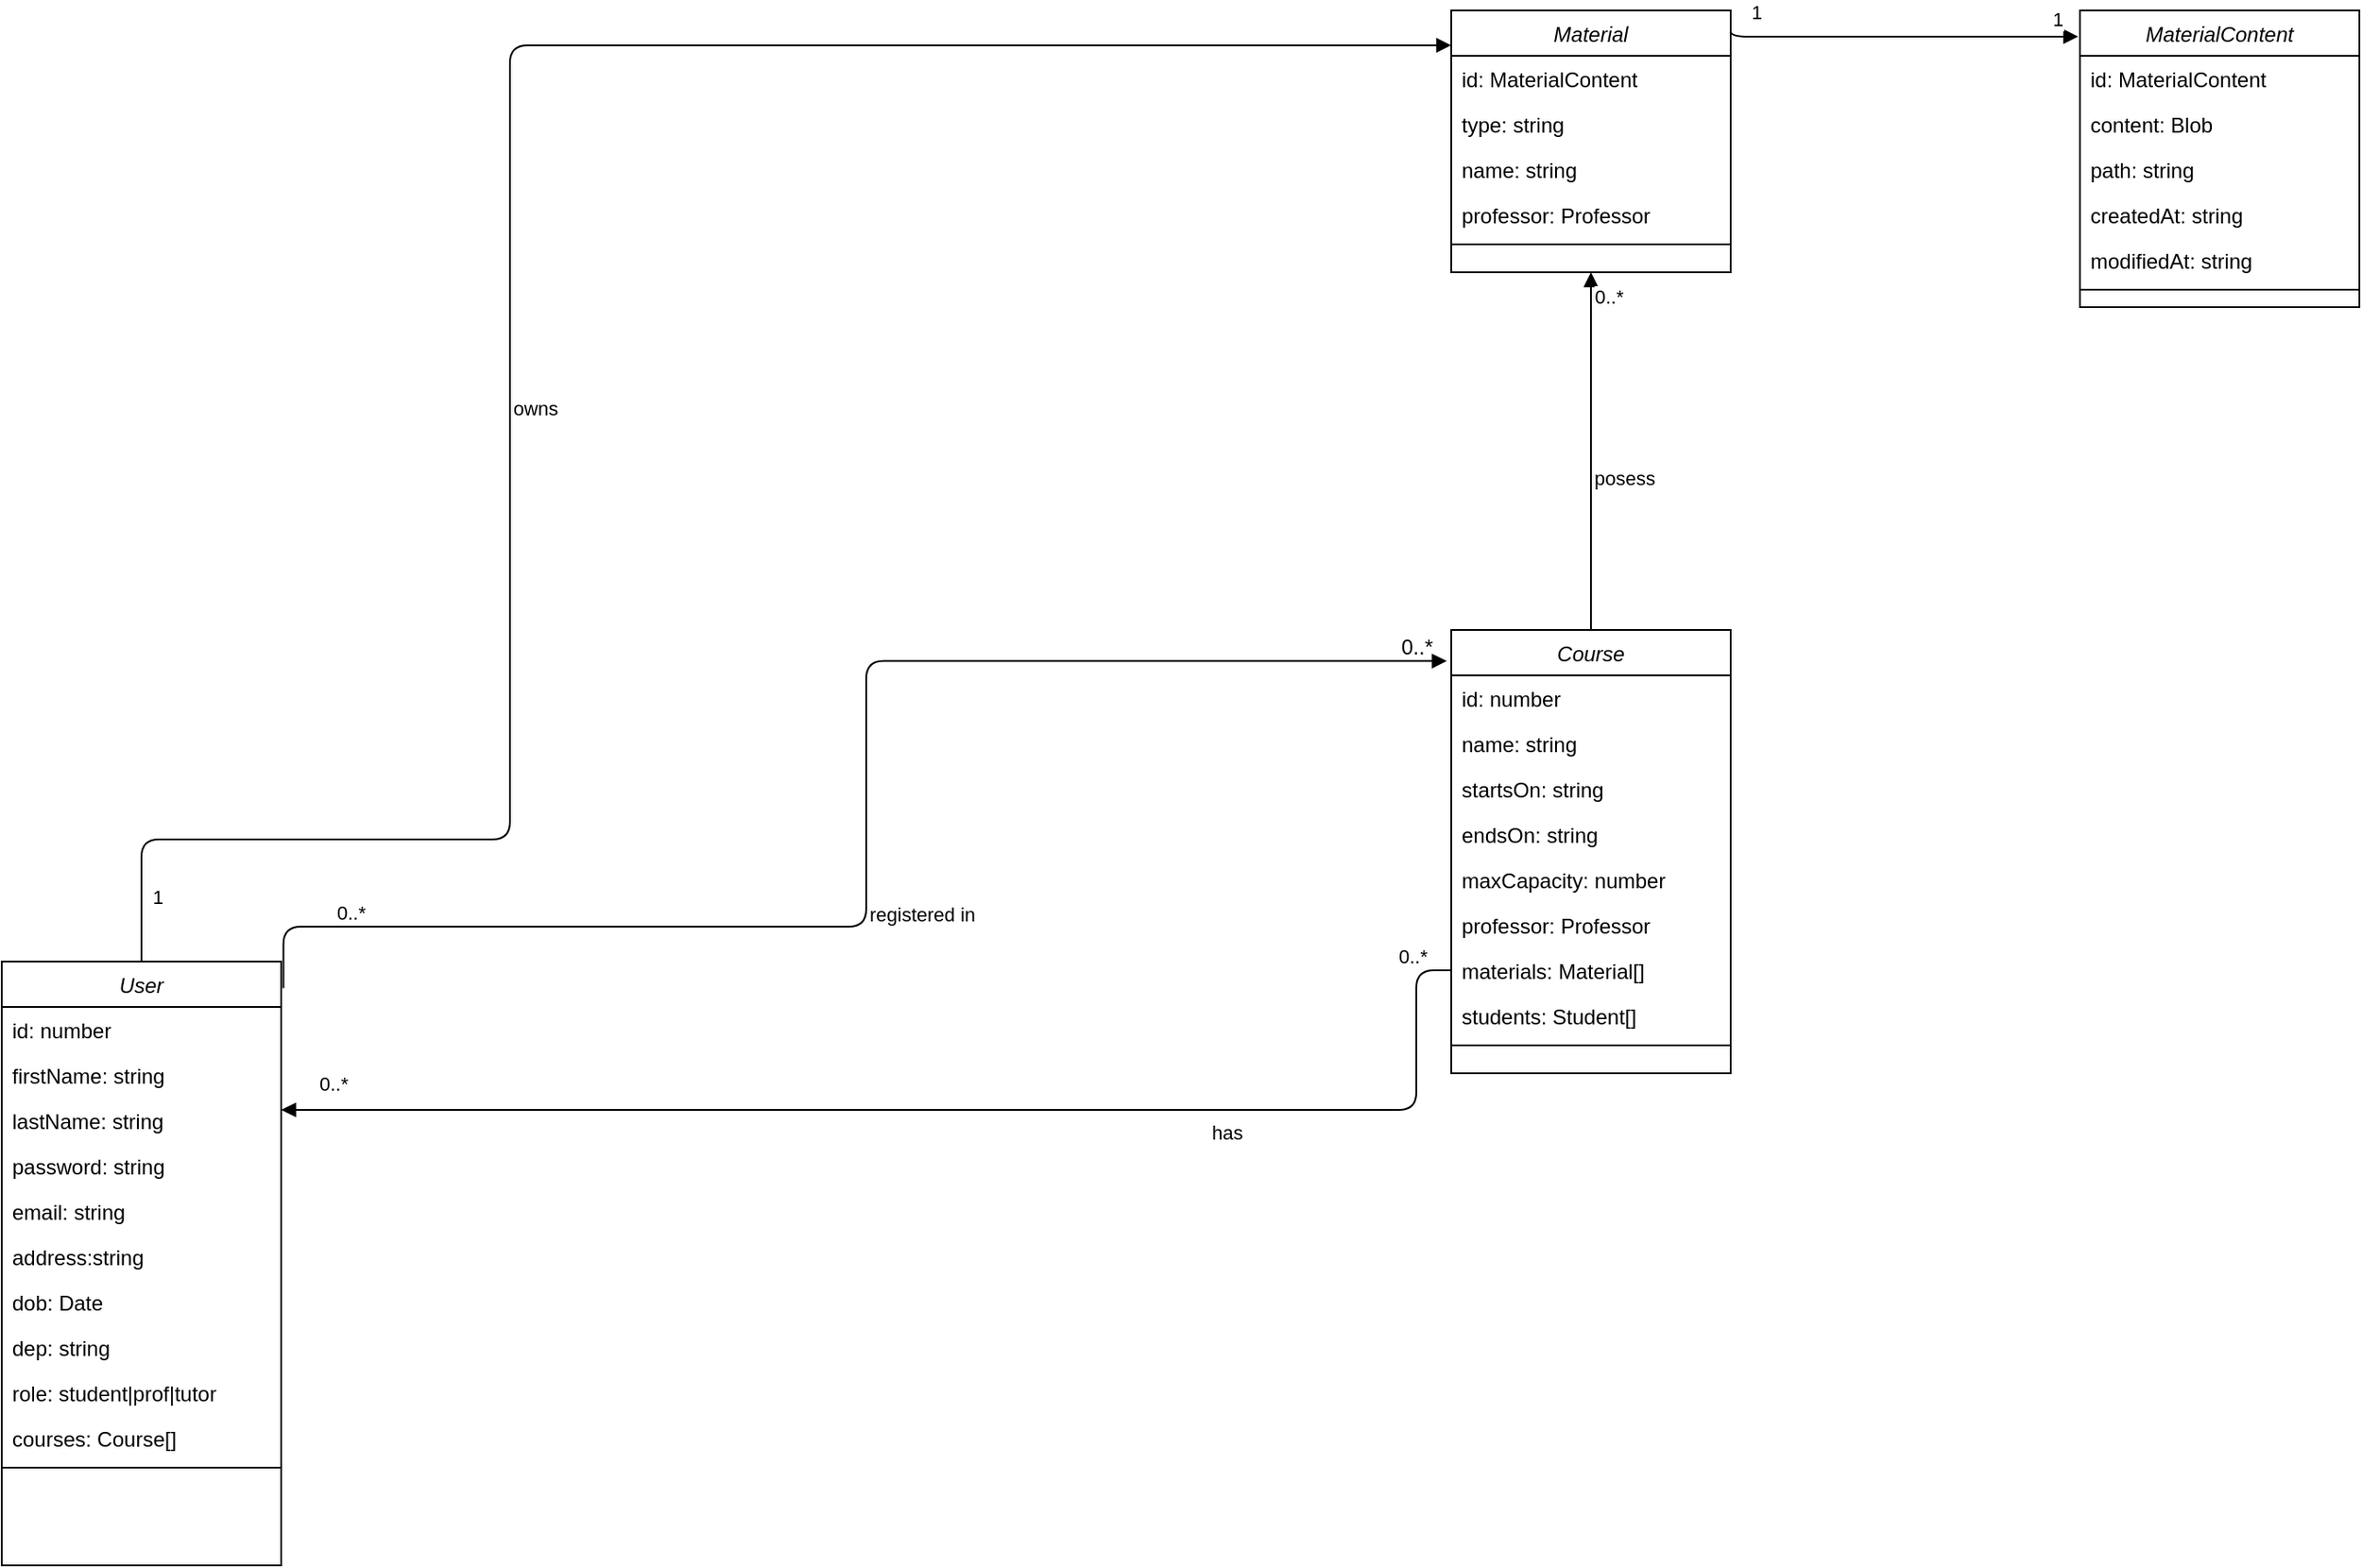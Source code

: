 <mxfile version="15.0.4" type="device"><diagram id="C5RBs43oDa-KdzZeNtuy" name="Page-1"><mxGraphModel dx="1425" dy="766" grid="1" gridSize="10" guides="1" tooltips="1" connect="1" arrows="1" fold="1" page="1" pageScale="1" pageWidth="827" pageHeight="1169" math="0" shadow="0"><root><mxCell id="WIyWlLk6GJQsqaUBKTNV-0"/><mxCell id="WIyWlLk6GJQsqaUBKTNV-1" parent="WIyWlLk6GJQsqaUBKTNV-0"/><mxCell id="h2WDt3sJL1mj0QKI4Qhm-12" value="User" style="swimlane;fontStyle=2;align=center;verticalAlign=top;childLayout=stackLayout;horizontal=1;startSize=26;horizontalStack=0;resizeParent=1;resizeLast=0;collapsible=1;marginBottom=0;rounded=0;shadow=0;strokeWidth=1;" parent="WIyWlLk6GJQsqaUBKTNV-1" vertex="1"><mxGeometry x="200" y="980" width="160" height="346" as="geometry"><mxRectangle x="120" y="680" width="160" height="26" as="alternateBounds"/></mxGeometry></mxCell><mxCell id="h2WDt3sJL1mj0QKI4Qhm-39" value="id: number" style="text;align=left;verticalAlign=top;spacingLeft=4;spacingRight=4;overflow=hidden;rotatable=0;points=[[0,0.5],[1,0.5]];portConstraint=eastwest;" parent="h2WDt3sJL1mj0QKI4Qhm-12" vertex="1"><mxGeometry y="26" width="160" height="26" as="geometry"/></mxCell><mxCell id="h2WDt3sJL1mj0QKI4Qhm-13" value="firstName: string" style="text;align=left;verticalAlign=top;spacingLeft=4;spacingRight=4;overflow=hidden;rotatable=0;points=[[0,0.5],[1,0.5]];portConstraint=eastwest;" parent="h2WDt3sJL1mj0QKI4Qhm-12" vertex="1"><mxGeometry y="52" width="160" height="26" as="geometry"/></mxCell><mxCell id="h2WDt3sJL1mj0QKI4Qhm-14" value="lastName: string" style="text;align=left;verticalAlign=top;spacingLeft=4;spacingRight=4;overflow=hidden;rotatable=0;points=[[0,0.5],[1,0.5]];portConstraint=eastwest;rounded=0;shadow=0;html=0;" parent="h2WDt3sJL1mj0QKI4Qhm-12" vertex="1"><mxGeometry y="78" width="160" height="26" as="geometry"/></mxCell><mxCell id="h2WDt3sJL1mj0QKI4Qhm-15" value="password: string" style="text;align=left;verticalAlign=top;spacingLeft=4;spacingRight=4;overflow=hidden;rotatable=0;points=[[0,0.5],[1,0.5]];portConstraint=eastwest;rounded=0;shadow=0;html=0;" parent="h2WDt3sJL1mj0QKI4Qhm-12" vertex="1"><mxGeometry y="104" width="160" height="26" as="geometry"/></mxCell><mxCell id="h2WDt3sJL1mj0QKI4Qhm-16" value="email: string" style="text;align=left;verticalAlign=top;spacingLeft=4;spacingRight=4;overflow=hidden;rotatable=0;points=[[0,0.5],[1,0.5]];portConstraint=eastwest;rounded=0;shadow=0;html=0;" parent="h2WDt3sJL1mj0QKI4Qhm-12" vertex="1"><mxGeometry y="130" width="160" height="26" as="geometry"/></mxCell><mxCell id="h2WDt3sJL1mj0QKI4Qhm-17" value="address:string" style="text;align=left;verticalAlign=top;spacingLeft=4;spacingRight=4;overflow=hidden;rotatable=0;points=[[0,0.5],[1,0.5]];portConstraint=eastwest;rounded=0;shadow=0;html=0;" parent="h2WDt3sJL1mj0QKI4Qhm-12" vertex="1"><mxGeometry y="156" width="160" height="26" as="geometry"/></mxCell><mxCell id="h2WDt3sJL1mj0QKI4Qhm-18" value="dob: Date" style="text;align=left;verticalAlign=top;spacingLeft=4;spacingRight=4;overflow=hidden;rotatable=0;points=[[0,0.5],[1,0.5]];portConstraint=eastwest;rounded=0;shadow=0;html=0;" parent="h2WDt3sJL1mj0QKI4Qhm-12" vertex="1"><mxGeometry y="182" width="160" height="26" as="geometry"/></mxCell><mxCell id="h2WDt3sJL1mj0QKI4Qhm-19" value="dep: string" style="text;align=left;verticalAlign=top;spacingLeft=4;spacingRight=4;overflow=hidden;rotatable=0;points=[[0,0.5],[1,0.5]];portConstraint=eastwest;rounded=0;shadow=0;html=0;" parent="h2WDt3sJL1mj0QKI4Qhm-12" vertex="1"><mxGeometry y="208" width="160" height="26" as="geometry"/></mxCell><mxCell id="h2WDt3sJL1mj0QKI4Qhm-20" value="role: student|prof|tutor" style="text;align=left;verticalAlign=top;spacingLeft=4;spacingRight=4;overflow=hidden;rotatable=0;points=[[0,0.5],[1,0.5]];portConstraint=eastwest;rounded=0;shadow=0;html=0;" parent="h2WDt3sJL1mj0QKI4Qhm-12" vertex="1"><mxGeometry y="234" width="160" height="26" as="geometry"/></mxCell><mxCell id="h2WDt3sJL1mj0QKI4Qhm-37" value="courses: Course[]" style="text;align=left;verticalAlign=top;spacingLeft=4;spacingRight=4;overflow=hidden;rotatable=0;points=[[0,0.5],[1,0.5]];portConstraint=eastwest;rounded=0;shadow=0;html=0;" parent="h2WDt3sJL1mj0QKI4Qhm-12" vertex="1"><mxGeometry y="260" width="160" height="26" as="geometry"/></mxCell><mxCell id="h2WDt3sJL1mj0QKI4Qhm-22" value="" style="line;html=1;strokeWidth=1;align=left;verticalAlign=middle;spacingTop=-1;spacingLeft=3;spacingRight=3;rotatable=0;labelPosition=right;points=[];portConstraint=eastwest;" parent="h2WDt3sJL1mj0QKI4Qhm-12" vertex="1"><mxGeometry y="286" width="160" height="8" as="geometry"/></mxCell><mxCell id="h2WDt3sJL1mj0QKI4Qhm-40" value="Course" style="swimlane;fontStyle=2;align=center;verticalAlign=top;childLayout=stackLayout;horizontal=1;startSize=26;horizontalStack=0;resizeParent=1;resizeLast=0;collapsible=1;marginBottom=0;rounded=0;shadow=0;strokeWidth=1;" parent="WIyWlLk6GJQsqaUBKTNV-1" vertex="1"><mxGeometry x="1030" y="790" width="160" height="254" as="geometry"><mxRectangle x="120" y="680" width="160" height="26" as="alternateBounds"/></mxGeometry></mxCell><mxCell id="h2WDt3sJL1mj0QKI4Qhm-41" value="id: number" style="text;align=left;verticalAlign=top;spacingLeft=4;spacingRight=4;overflow=hidden;rotatable=0;points=[[0,0.5],[1,0.5]];portConstraint=eastwest;" parent="h2WDt3sJL1mj0QKI4Qhm-40" vertex="1"><mxGeometry y="26" width="160" height="26" as="geometry"/></mxCell><mxCell id="h2WDt3sJL1mj0QKI4Qhm-42" value="name: string" style="text;align=left;verticalAlign=top;spacingLeft=4;spacingRight=4;overflow=hidden;rotatable=0;points=[[0,0.5],[1,0.5]];portConstraint=eastwest;" parent="h2WDt3sJL1mj0QKI4Qhm-40" vertex="1"><mxGeometry y="52" width="160" height="26" as="geometry"/></mxCell><mxCell id="h2WDt3sJL1mj0QKI4Qhm-43" value="startsOn: string" style="text;align=left;verticalAlign=top;spacingLeft=4;spacingRight=4;overflow=hidden;rotatable=0;points=[[0,0.5],[1,0.5]];portConstraint=eastwest;rounded=0;shadow=0;html=0;" parent="h2WDt3sJL1mj0QKI4Qhm-40" vertex="1"><mxGeometry y="78" width="160" height="26" as="geometry"/></mxCell><mxCell id="h2WDt3sJL1mj0QKI4Qhm-44" value="endsOn: string" style="text;align=left;verticalAlign=top;spacingLeft=4;spacingRight=4;overflow=hidden;rotatable=0;points=[[0,0.5],[1,0.5]];portConstraint=eastwest;rounded=0;shadow=0;html=0;" parent="h2WDt3sJL1mj0QKI4Qhm-40" vertex="1"><mxGeometry y="104" width="160" height="26" as="geometry"/></mxCell><mxCell id="h2WDt3sJL1mj0QKI4Qhm-45" value="maxCapacity: number" style="text;align=left;verticalAlign=top;spacingLeft=4;spacingRight=4;overflow=hidden;rotatable=0;points=[[0,0.5],[1,0.5]];portConstraint=eastwest;rounded=0;shadow=0;html=0;" parent="h2WDt3sJL1mj0QKI4Qhm-40" vertex="1"><mxGeometry y="130" width="160" height="26" as="geometry"/></mxCell><mxCell id="h2WDt3sJL1mj0QKI4Qhm-53" value="professor: Professor" style="text;align=left;verticalAlign=top;spacingLeft=4;spacingRight=4;overflow=hidden;rotatable=0;points=[[0,0.5],[1,0.5]];portConstraint=eastwest;rounded=0;shadow=0;html=0;" parent="h2WDt3sJL1mj0QKI4Qhm-40" vertex="1"><mxGeometry y="156" width="160" height="26" as="geometry"/></mxCell><mxCell id="h2WDt3sJL1mj0QKI4Qhm-54" value="materials: Material[]" style="text;align=left;verticalAlign=top;spacingLeft=4;spacingRight=4;overflow=hidden;rotatable=0;points=[[0,0.5],[1,0.5]];portConstraint=eastwest;rounded=0;shadow=0;html=0;" parent="h2WDt3sJL1mj0QKI4Qhm-40" vertex="1"><mxGeometry y="182" width="160" height="26" as="geometry"/></mxCell><mxCell id="h2WDt3sJL1mj0QKI4Qhm-52" value="students: Student[]" style="text;align=left;verticalAlign=top;spacingLeft=4;spacingRight=4;overflow=hidden;rotatable=0;points=[[0,0.5],[1,0.5]];portConstraint=eastwest;rounded=0;shadow=0;html=0;" parent="h2WDt3sJL1mj0QKI4Qhm-40" vertex="1"><mxGeometry y="208" width="160" height="26" as="geometry"/></mxCell><mxCell id="h2WDt3sJL1mj0QKI4Qhm-51" value="" style="line;html=1;strokeWidth=1;align=left;verticalAlign=middle;spacingTop=-1;spacingLeft=3;spacingRight=3;rotatable=0;labelPosition=right;points=[];portConstraint=eastwest;" parent="h2WDt3sJL1mj0QKI4Qhm-40" vertex="1"><mxGeometry y="234" width="160" height="8" as="geometry"/></mxCell><mxCell id="h2WDt3sJL1mj0QKI4Qhm-55" value="Material" style="swimlane;fontStyle=2;align=center;verticalAlign=top;childLayout=stackLayout;horizontal=1;startSize=26;horizontalStack=0;resizeParent=1;resizeLast=0;collapsible=1;marginBottom=0;rounded=0;shadow=0;strokeWidth=1;" parent="WIyWlLk6GJQsqaUBKTNV-1" vertex="1"><mxGeometry x="1030" y="435" width="160" height="150" as="geometry"><mxRectangle x="120" y="680" width="160" height="26" as="alternateBounds"/></mxGeometry></mxCell><mxCell id="h2WDt3sJL1mj0QKI4Qhm-56" value="id: MaterialContent" style="text;align=left;verticalAlign=top;spacingLeft=4;spacingRight=4;overflow=hidden;rotatable=0;points=[[0,0.5],[1,0.5]];portConstraint=eastwest;" parent="h2WDt3sJL1mj0QKI4Qhm-55" vertex="1"><mxGeometry y="26" width="160" height="26" as="geometry"/></mxCell><mxCell id="h2WDt3sJL1mj0QKI4Qhm-57" value="type: string" style="text;align=left;verticalAlign=top;spacingLeft=4;spacingRight=4;overflow=hidden;rotatable=0;points=[[0,0.5],[1,0.5]];portConstraint=eastwest;" parent="h2WDt3sJL1mj0QKI4Qhm-55" vertex="1"><mxGeometry y="52" width="160" height="26" as="geometry"/></mxCell><mxCell id="h2WDt3sJL1mj0QKI4Qhm-58" value="name: string" style="text;align=left;verticalAlign=top;spacingLeft=4;spacingRight=4;overflow=hidden;rotatable=0;points=[[0,0.5],[1,0.5]];portConstraint=eastwest;rounded=0;shadow=0;html=0;" parent="h2WDt3sJL1mj0QKI4Qhm-55" vertex="1"><mxGeometry y="78" width="160" height="26" as="geometry"/></mxCell><mxCell id="h2WDt3sJL1mj0QKI4Qhm-61" value="professor: Professor" style="text;align=left;verticalAlign=top;spacingLeft=4;spacingRight=4;overflow=hidden;rotatable=0;points=[[0,0.5],[1,0.5]];portConstraint=eastwest;rounded=0;shadow=0;html=0;" parent="h2WDt3sJL1mj0QKI4Qhm-55" vertex="1"><mxGeometry y="104" width="160" height="26" as="geometry"/></mxCell><mxCell id="h2WDt3sJL1mj0QKI4Qhm-64" value="" style="line;html=1;strokeWidth=1;align=left;verticalAlign=middle;spacingTop=-1;spacingLeft=3;spacingRight=3;rotatable=0;labelPosition=right;points=[];portConstraint=eastwest;" parent="h2WDt3sJL1mj0QKI4Qhm-55" vertex="1"><mxGeometry y="130" width="160" height="8" as="geometry"/></mxCell><mxCell id="h2WDt3sJL1mj0QKI4Qhm-65" value="MaterialContent" style="swimlane;fontStyle=2;align=center;verticalAlign=top;childLayout=stackLayout;horizontal=1;startSize=26;horizontalStack=0;resizeParent=1;resizeLast=0;collapsible=1;marginBottom=0;rounded=0;shadow=0;strokeWidth=1;" parent="WIyWlLk6GJQsqaUBKTNV-1" vertex="1"><mxGeometry x="1390" y="435" width="160" height="170" as="geometry"><mxRectangle x="120" y="680" width="160" height="26" as="alternateBounds"/></mxGeometry></mxCell><mxCell id="h2WDt3sJL1mj0QKI4Qhm-66" value="id: MaterialContent" style="text;align=left;verticalAlign=top;spacingLeft=4;spacingRight=4;overflow=hidden;rotatable=0;points=[[0,0.5],[1,0.5]];portConstraint=eastwest;" parent="h2WDt3sJL1mj0QKI4Qhm-65" vertex="1"><mxGeometry y="26" width="160" height="26" as="geometry"/></mxCell><mxCell id="h2WDt3sJL1mj0QKI4Qhm-67" value="content: Blob" style="text;align=left;verticalAlign=top;spacingLeft=4;spacingRight=4;overflow=hidden;rotatable=0;points=[[0,0.5],[1,0.5]];portConstraint=eastwest;" parent="h2WDt3sJL1mj0QKI4Qhm-65" vertex="1"><mxGeometry y="52" width="160" height="26" as="geometry"/></mxCell><mxCell id="h2WDt3sJL1mj0QKI4Qhm-68" value="path: string" style="text;align=left;verticalAlign=top;spacingLeft=4;spacingRight=4;overflow=hidden;rotatable=0;points=[[0,0.5],[1,0.5]];portConstraint=eastwest;rounded=0;shadow=0;html=0;" parent="h2WDt3sJL1mj0QKI4Qhm-65" vertex="1"><mxGeometry y="78" width="160" height="26" as="geometry"/></mxCell><mxCell id="h2WDt3sJL1mj0QKI4Qhm-69" value="createdAt: string" style="text;align=left;verticalAlign=top;spacingLeft=4;spacingRight=4;overflow=hidden;rotatable=0;points=[[0,0.5],[1,0.5]];portConstraint=eastwest;rounded=0;shadow=0;html=0;" parent="h2WDt3sJL1mj0QKI4Qhm-65" vertex="1"><mxGeometry y="104" width="160" height="26" as="geometry"/></mxCell><mxCell id="h2WDt3sJL1mj0QKI4Qhm-71" value="modifiedAt: string" style="text;align=left;verticalAlign=top;spacingLeft=4;spacingRight=4;overflow=hidden;rotatable=0;points=[[0,0.5],[1,0.5]];portConstraint=eastwest;rounded=0;shadow=0;html=0;" parent="h2WDt3sJL1mj0QKI4Qhm-65" vertex="1"><mxGeometry y="130" width="160" height="26" as="geometry"/></mxCell><mxCell id="h2WDt3sJL1mj0QKI4Qhm-70" value="" style="line;html=1;strokeWidth=1;align=left;verticalAlign=middle;spacingTop=-1;spacingLeft=3;spacingRight=3;rotatable=0;labelPosition=right;points=[];portConstraint=eastwest;" parent="h2WDt3sJL1mj0QKI4Qhm-65" vertex="1"><mxGeometry y="156" width="160" height="8" as="geometry"/></mxCell><mxCell id="h2WDt3sJL1mj0QKI4Qhm-72" value="owns" style="endArrow=block;endFill=1;html=1;edgeStyle=orthogonalEdgeStyle;align=left;verticalAlign=top;exitX=0.5;exitY=0;exitDx=0;exitDy=0;entryX=0;entryY=0.133;entryDx=0;entryDy=0;entryPerimeter=0;" parent="WIyWlLk6GJQsqaUBKTNV-1" source="h2WDt3sJL1mj0QKI4Qhm-12" target="h2WDt3sJL1mj0QKI4Qhm-55" edge="1"><mxGeometry x="-0.151" relative="1" as="geometry"><mxPoint x="540" y="620" as="sourcePoint"/><mxPoint x="700" y="620" as="targetPoint"/><Array as="points"><mxPoint x="280" y="910"/><mxPoint x="491" y="910"/><mxPoint x="491" y="455"/></Array><mxPoint as="offset"/></mxGeometry></mxCell><mxCell id="h2WDt3sJL1mj0QKI4Qhm-73" value="0..*" style="edgeLabel;resizable=0;html=1;align=left;verticalAlign=bottom;" parent="h2WDt3sJL1mj0QKI4Qhm-72" connectable="0" vertex="1"><mxGeometry x="-1" relative="1" as="geometry"><mxPoint x="110" y="-20" as="offset"/></mxGeometry></mxCell><mxCell id="h2WDt3sJL1mj0QKI4Qhm-74" value="1" style="edgeLabel;html=1;align=center;verticalAlign=middle;resizable=0;points=[];" parent="h2WDt3sJL1mj0QKI4Qhm-72" vertex="1" connectable="0"><mxGeometry x="-0.941" y="1" relative="1" as="geometry"><mxPoint x="10" as="offset"/></mxGeometry></mxCell><mxCell id="h2WDt3sJL1mj0QKI4Qhm-75" value="" style="endArrow=block;endFill=1;html=1;edgeStyle=orthogonalEdgeStyle;align=left;verticalAlign=top;exitX=1;exitY=0.06;exitDx=0;exitDy=0;exitPerimeter=0;entryX=-0.006;entryY=0.088;entryDx=0;entryDy=0;entryPerimeter=0;" parent="WIyWlLk6GJQsqaUBKTNV-1" source="h2WDt3sJL1mj0QKI4Qhm-55" target="h2WDt3sJL1mj0QKI4Qhm-65" edge="1"><mxGeometry x="-1" relative="1" as="geometry"><mxPoint x="1210" y="435" as="sourcePoint"/><mxPoint x="1370" y="435" as="targetPoint"/><Array as="points"><mxPoint x="1190" y="450"/></Array></mxGeometry></mxCell><mxCell id="h2WDt3sJL1mj0QKI4Qhm-76" value="1" style="edgeLabel;resizable=0;html=1;align=left;verticalAlign=bottom;" parent="h2WDt3sJL1mj0QKI4Qhm-75" connectable="0" vertex="1"><mxGeometry x="-1" relative="1" as="geometry"><mxPoint x="10" as="offset"/></mxGeometry></mxCell><mxCell id="h2WDt3sJL1mj0QKI4Qhm-77" value="1" style="edgeLabel;html=1;align=center;verticalAlign=middle;resizable=0;points=[];" parent="h2WDt3sJL1mj0QKI4Qhm-75" vertex="1" connectable="0"><mxGeometry x="0.883" y="4" relative="1" as="geometry"><mxPoint y="-6" as="offset"/></mxGeometry></mxCell><mxCell id="h2WDt3sJL1mj0QKI4Qhm-80" value="posess" style="endArrow=block;endFill=1;html=1;edgeStyle=orthogonalEdgeStyle;align=left;verticalAlign=top;exitX=0.5;exitY=0;exitDx=0;exitDy=0;entryX=0.5;entryY=1;entryDx=0;entryDy=0;" parent="WIyWlLk6GJQsqaUBKTNV-1" source="h2WDt3sJL1mj0QKI4Qhm-40" target="h2WDt3sJL1mj0QKI4Qhm-55" edge="1"><mxGeometry x="-0.024" relative="1" as="geometry"><mxPoint x="1180" y="720" as="sourcePoint"/><mxPoint x="1340" y="720" as="targetPoint"/><mxPoint as="offset"/></mxGeometry></mxCell><mxCell id="h2WDt3sJL1mj0QKI4Qhm-82" value="0..*" style="edgeLabel;html=1;align=center;verticalAlign=middle;resizable=0;points=[];" parent="h2WDt3sJL1mj0QKI4Qhm-80" vertex="1" connectable="0"><mxGeometry x="0.858" relative="1" as="geometry"><mxPoint x="10" y="-1" as="offset"/></mxGeometry></mxCell><mxCell id="h2WDt3sJL1mj0QKI4Qhm-90" value="registered in" style="endArrow=block;endFill=1;html=1;edgeStyle=orthogonalEdgeStyle;align=left;verticalAlign=top;exitX=1.008;exitY=0.044;exitDx=0;exitDy=0;exitPerimeter=0;entryX=-0.016;entryY=0.07;entryDx=0;entryDy=0;entryPerimeter=0;" parent="WIyWlLk6GJQsqaUBKTNV-1" source="h2WDt3sJL1mj0QKI4Qhm-12" target="h2WDt3sJL1mj0QKI4Qhm-40" edge="1"><mxGeometry x="-0.089" relative="1" as="geometry"><mxPoint x="620" y="980" as="sourcePoint"/><mxPoint x="780" y="980" as="targetPoint"/><Array as="points"><mxPoint x="361" y="960"/><mxPoint x="695" y="960"/><mxPoint x="695" y="808"/></Array><mxPoint as="offset"/></mxGeometry></mxCell><mxCell id="h2WDt3sJL1mj0QKI4Qhm-91" value="0..*" style="edgeLabel;resizable=0;html=1;align=left;verticalAlign=bottom;" parent="h2WDt3sJL1mj0QKI4Qhm-90" connectable="0" vertex="1"><mxGeometry x="-1" relative="1" as="geometry"><mxPoint x="19" y="63" as="offset"/></mxGeometry></mxCell><mxCell id="h2WDt3sJL1mj0QKI4Qhm-92" value="has" style="endArrow=block;endFill=1;html=1;edgeStyle=orthogonalEdgeStyle;align=left;verticalAlign=top;exitX=0;exitY=0.5;exitDx=0;exitDy=0;" parent="WIyWlLk6GJQsqaUBKTNV-1" source="h2WDt3sJL1mj0QKI4Qhm-54" edge="1"><mxGeometry x="-0.415" relative="1" as="geometry"><mxPoint x="1020" y="1040" as="sourcePoint"/><mxPoint x="360" y="1065" as="targetPoint"/><Array as="points"><mxPoint x="1010" y="985"/><mxPoint x="1010" y="1065"/><mxPoint x="360" y="1065"/></Array><mxPoint as="offset"/></mxGeometry></mxCell><mxCell id="h2WDt3sJL1mj0QKI4Qhm-93" value="0..*" style="edgeLabel;resizable=0;html=1;align=left;verticalAlign=bottom;" parent="h2WDt3sJL1mj0QKI4Qhm-92" connectable="0" vertex="1"><mxGeometry x="-1" relative="1" as="geometry"><mxPoint x="-32" as="offset"/></mxGeometry></mxCell><mxCell id="X4UXR3ZUgImcQClro_Hr-0" value="0..*" style="text;html=1;align=center;verticalAlign=middle;resizable=0;points=[];autosize=1;strokeColor=none;" vertex="1" parent="WIyWlLk6GJQsqaUBKTNV-1"><mxGeometry x="995" y="790" width="30" height="20" as="geometry"/></mxCell></root></mxGraphModel></diagram></mxfile>